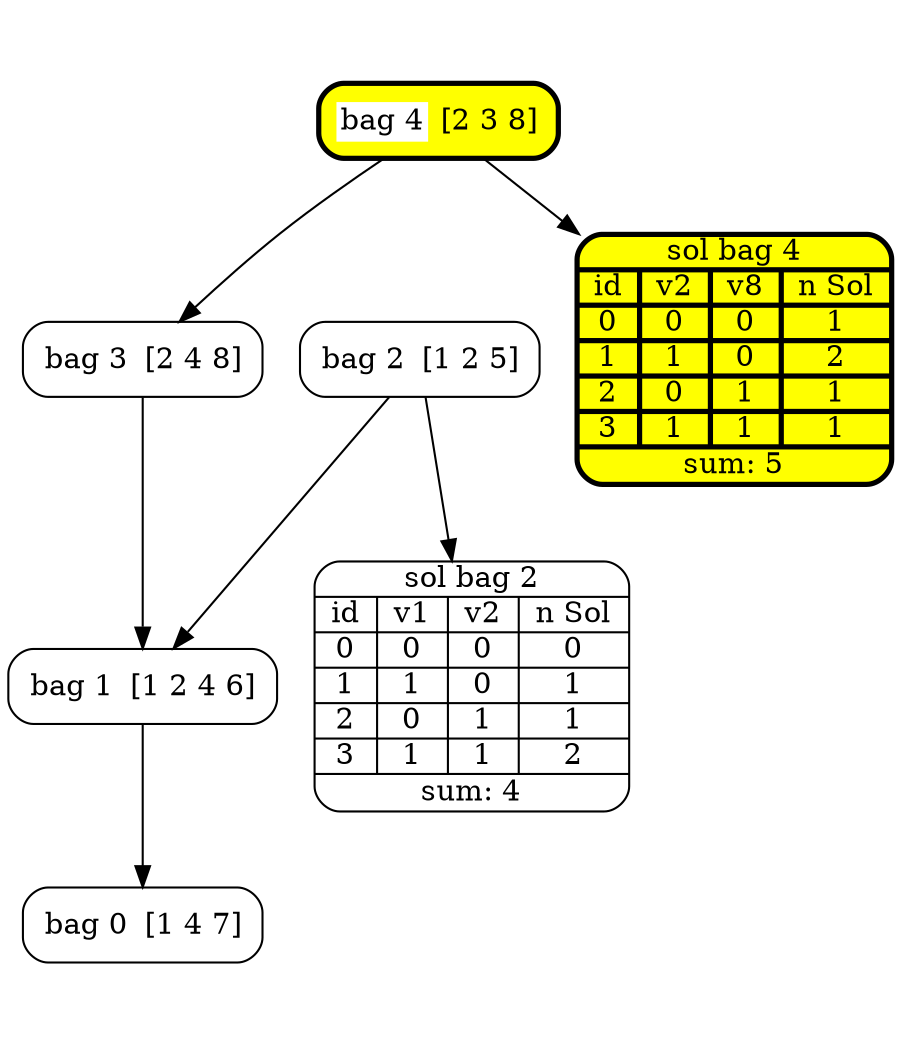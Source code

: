 strict digraph structs {
	graph [bb="0,0,367,420",
		dpi=250,
		margin="0,0.5"
	];
	node [fillcolor=white,
		label="\N",
		margin="0.11,0.01",
		shape=box,
		style="rounded,filled"
	];
	"bag 0"	[height=0.5,
		label=<<TABLE BORDER="0" CELLBORDER="0" CELLSPACING="0">
              <TR><TD BGCOLOR="white">bag 0</TD><TD PORT="anchor"></TD><TD>[1 4 7]</TD></TR></TABLE>>,
		penwidth=1.0,
		pos="53.5,18",
		width=1.3333];
	"bag 1"	[height=0.5,
		label=<<TABLE BORDER="0" CELLBORDER="0" CELLSPACING="0">
              <TR><TD BGCOLOR="white">bag 1</TD><TD PORT="anchor"></TD><TD>[1 2 4 6]</TD></TR></TABLE>>,
		penwidth=1.0,
		pos="53.5,132",
		width=1.4861];
	"bag 1" -> "bag 0"	[pos="e,53.5,36.17 53.5,113.99 53.5,96.063 53.5,67.555 53.5,46.442"];
	"bag 2"	[height=0.5,
		label=<<TABLE BORDER="0" CELLBORDER="0" CELLSPACING="0">
              <TR><TD BGCOLOR="white">bag 2</TD><TD PORT="anchor"></TD><TD>[1 2 5]</TD></TR></TABLE>>,
		penwidth=1.0,
		pos="167.5,288",
		width=1.3333];
	"bag 2" -> "bag 1"	[pos="e,66.192,150.15 154.86,269.93 134.83,242.87 95.677,189.98 72.329,158.44"];
	sol2	[height=1.6667,
		label="{sol bag 2|{{id|0|1|2|3}|{v1|0|1|0|1}|{v2|0|0|1|1}|{n Sol|0|1|1|2}}|sum: 4}",
		penwidth=1.0,
		pos="191.5,132",
		rects="125,174.5,258,191.5 125,157.5,152,174.5 125,140.5,152,157.5 125,123.5,152,140.5 125,106.5,152,123.5 125,89.5,152,106.5 152,157.5,\
182,174.5 152,140.5,182,157.5 152,123.5,182,140.5 152,106.5,182,123.5 152,89.5,182,106.5 182,157.5,212,174.5 182,140.5,212,157.5 \
182,123.5,212,140.5 182,106.5,212,123.5 182,89.5,212,106.5 212,157.5,258,174.5 212,140.5,258,157.5 212,123.5,258,140.5 212,106.5,\
258,123.5 212,89.5,258,106.5 125,72.5,258,89.5",
		shape=record,
		width=1.8472];
	"bag 2" -> sol2	[pos="e,182.37,191.61 170.16,269.93 172.76,253.27 176.88,226.81 180.81,201.57"];
	"bag 3"	[height=0.5,
		label=<<TABLE BORDER="0" CELLBORDER="0" CELLSPACING="0">
              <TR><TD BGCOLOR="white">bag 3</TD><TD PORT="anchor"></TD><TD>[2 4 8]</TD></TR></TABLE>>,
		penwidth=1.0,
		pos="53.5,288",
		width=1.3333];
	"bag 3" -> "bag 1"	[pos="e,53.5,150.15 53.5,269.93 53.5,243.45 53.5,192.22 53.5,160.49"];
	"bag 4"	[fillcolor=yellow,
		height=0.5,
		label=<<TABLE BORDER="0" CELLBORDER="0" CELLSPACING="0">
              <TR><TD BGCOLOR="white">bag 4</TD><TD PORT="anchor"></TD><TD>[2 3 8]</TD></TR></TABLE>>,
		penwidth=2.5,
		pos="176.5,402",
		width=1.3333];
	"bag 4" -> "bag 3"	[pos="e,68.931,306.09 153.62,383.77 140.64,373.72 124.29,360.58 110.5,348 98.647,337.19 86.188,324.46 75.951,313.61"];
	sol4	[fillcolor=yellow,
		height=1.6667,
		label="{sol bag 4|{{id|0|1|2|3}|{v2|0|1|0|1}|{v8|0|0|1|1}|{n Sol|1|2|1|1}}|sum: 5}",
		penwidth=2.5,
		pos="300.5,288",
		rects="234,330.5,367,347.5 234,313.5,261,330.5 234,296.5,261,313.5 234,279.5,261,296.5 234,262.5,261,279.5 234,245.5,261,262.5 261,313.5,\
291,330.5 261,296.5,291,313.5 261,279.5,291,296.5 261,262.5,291,279.5 261,245.5,291,262.5 291,313.5,321,330.5 291,296.5,321,313.5 \
291,279.5,321,296.5 291,262.5,321,279.5 291,245.5,321,262.5 321,313.5,367,330.5 321,296.5,367,313.5 321,279.5,367,296.5 321,262.5,\
367,279.5 321,245.5,367,262.5 234,228.5,367,245.5",
		shape=record,
		width=1.8472];
	"bag 4" -> sol4	[pos="e,235.64,347.58 195.33,383.99 204.42,375.78 215.97,365.35 228.06,354.43"];
}
